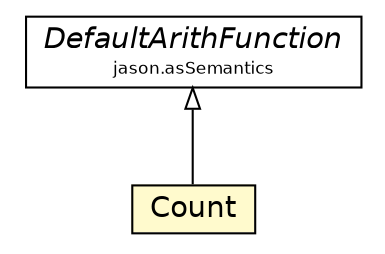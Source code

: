 #!/usr/local/bin/dot
#
# Class diagram 
# Generated by UMLGraph version 5.1 (http://www.umlgraph.org/)
#

digraph G {
	edge [fontname="Helvetica",fontsize=10,labelfontname="Helvetica",labelfontsize=10];
	node [fontname="Helvetica",fontsize=10,shape=plaintext];
	nodesep=0.25;
	ranksep=0.5;
	// jason.asSemantics.DefaultArithFunction
	c34078 [label=<<table title="jason.asSemantics.DefaultArithFunction" border="0" cellborder="1" cellspacing="0" cellpadding="2" port="p" href="../asSemantics/DefaultArithFunction.html">
		<tr><td><table border="0" cellspacing="0" cellpadding="1">
<tr><td align="center" balign="center"><font face="Helvetica-Oblique"> DefaultArithFunction </font></td></tr>
<tr><td align="center" balign="center"><font point-size="8.0"> jason.asSemantics </font></td></tr>
		</table></td></tr>
		</table>>, fontname="Helvetica", fontcolor="black", fontsize=14.0];
	// jason.functions.Count
	c34174 [label=<<table title="jason.functions.Count" border="0" cellborder="1" cellspacing="0" cellpadding="2" port="p" bgcolor="lemonChiffon" href="./Count.html">
		<tr><td><table border="0" cellspacing="0" cellpadding="1">
<tr><td align="center" balign="center"> Count </td></tr>
		</table></td></tr>
		</table>>, fontname="Helvetica", fontcolor="black", fontsize=14.0];
	//jason.functions.Count extends jason.asSemantics.DefaultArithFunction
	c34078:p -> c34174:p [dir=back,arrowtail=empty];
}

